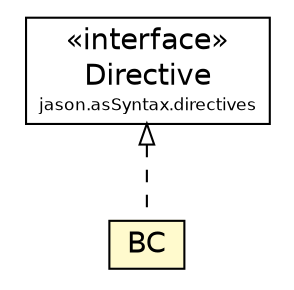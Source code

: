 #!/usr/local/bin/dot
#
# Class diagram 
# Generated by UMLGraph version 5.1 (http://www.umlgraph.org/)
#

digraph G {
	edge [fontname="Helvetica",fontsize=10,labelfontname="Helvetica",labelfontsize=10];
	node [fontname="Helvetica",fontsize=10,shape=plaintext];
	nodesep=0.25;
	ranksep=0.5;
	// jason.asSyntax.directives.Directive
	c26332 [label=<<table title="jason.asSyntax.directives.Directive" border="0" cellborder="1" cellspacing="0" cellpadding="2" port="p" href="../../directives/Directive.html">
		<tr><td><table border="0" cellspacing="0" cellpadding="1">
<tr><td align="center" balign="center"> &#171;interface&#187; </td></tr>
<tr><td align="center" balign="center"> Directive </td></tr>
<tr><td align="center" balign="center"><font point-size="8.0"> jason.asSyntax.directives </font></td></tr>
		</table></td></tr>
		</table>>, fontname="Helvetica", fontcolor="black", fontsize=14.0];
	// jason.asSyntax.patterns.goal.BC
	c26341 [label=<<table title="jason.asSyntax.patterns.goal.BC" border="0" cellborder="1" cellspacing="0" cellpadding="2" port="p" bgcolor="lemonChiffon" href="./BC.html">
		<tr><td><table border="0" cellspacing="0" cellpadding="1">
<tr><td align="center" balign="center"> BC </td></tr>
		</table></td></tr>
		</table>>, fontname="Helvetica", fontcolor="black", fontsize=14.0];
	//jason.asSyntax.patterns.goal.BC implements jason.asSyntax.directives.Directive
	c26332:p -> c26341:p [dir=back,arrowtail=empty,style=dashed];
}

